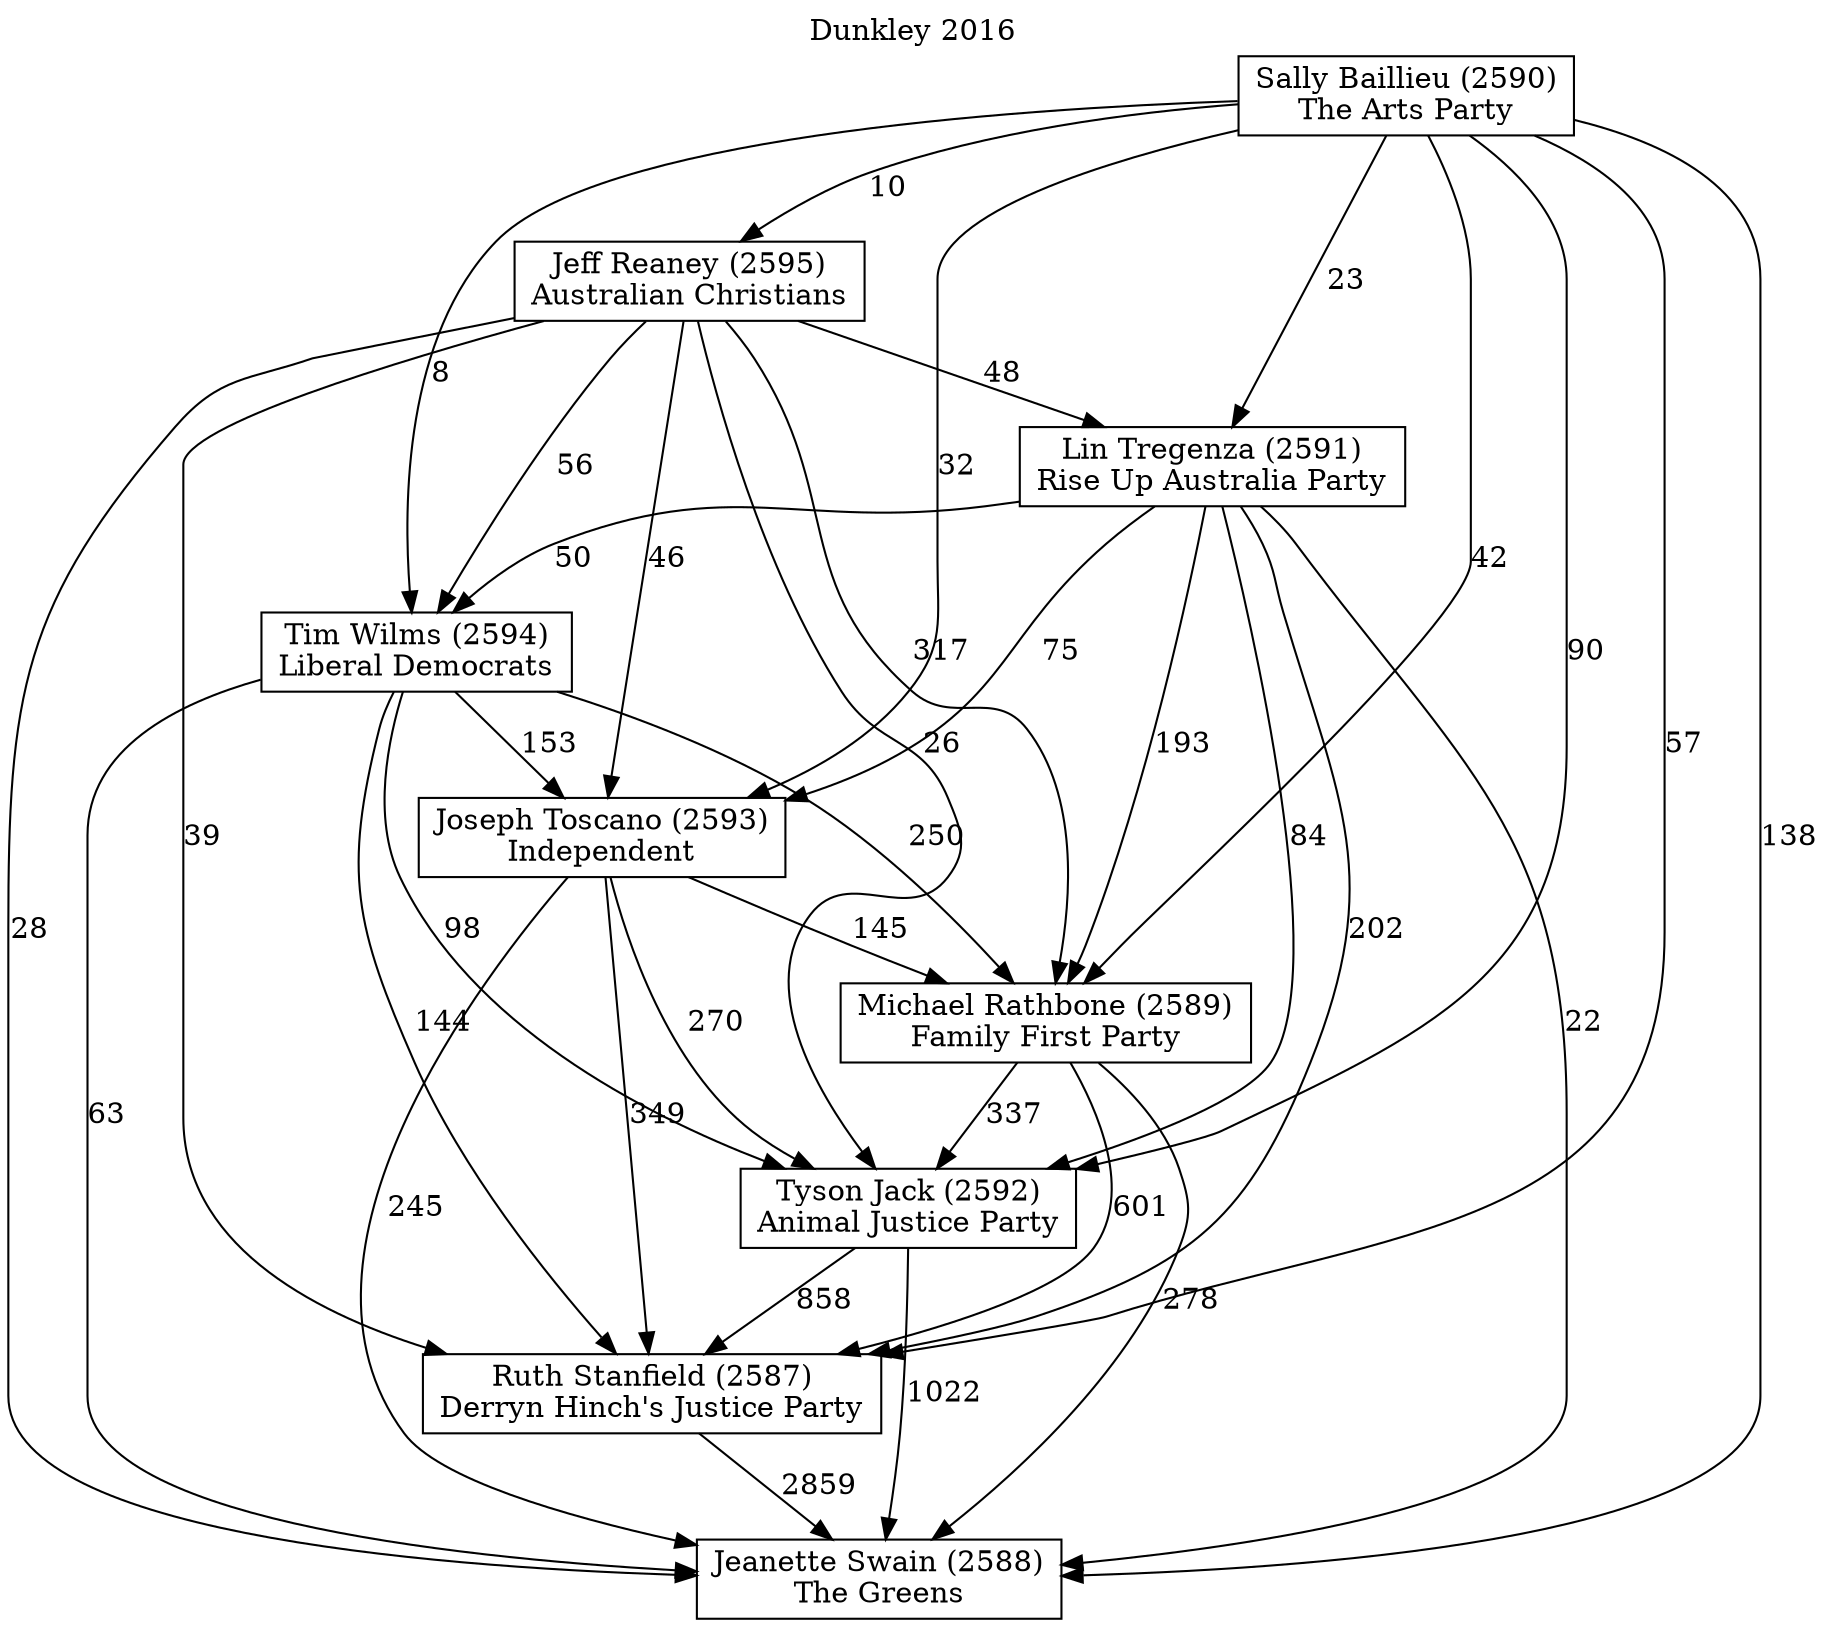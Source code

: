 // House preference flow
digraph "Jeanette Swain (2588)_Dunkley_2016" {
	graph [label="Dunkley 2016" labelloc=t mclimit=10]
	node [shape=box]
	"Jeanette Swain (2588)" [label="Jeanette Swain (2588)
The Greens"]
	"Ruth Stanfield (2587)" [label="Ruth Stanfield (2587)
Derryn Hinch's Justice Party"]
	"Tyson Jack (2592)" [label="Tyson Jack (2592)
Animal Justice Party"]
	"Michael Rathbone (2589)" [label="Michael Rathbone (2589)
Family First Party"]
	"Joseph Toscano (2593)" [label="Joseph Toscano (2593)
Independent"]
	"Tim Wilms (2594)" [label="Tim Wilms (2594)
Liberal Democrats"]
	"Lin Tregenza (2591)" [label="Lin Tregenza (2591)
Rise Up Australia Party"]
	"Jeff Reaney (2595)" [label="Jeff Reaney (2595)
Australian Christians"]
	"Sally Baillieu (2590)" [label="Sally Baillieu (2590)
The Arts Party"]
	"Ruth Stanfield (2587)" -> "Jeanette Swain (2588)" [label=2859]
	"Tyson Jack (2592)" -> "Ruth Stanfield (2587)" [label=858]
	"Michael Rathbone (2589)" -> "Tyson Jack (2592)" [label=337]
	"Joseph Toscano (2593)" -> "Michael Rathbone (2589)" [label=145]
	"Tim Wilms (2594)" -> "Joseph Toscano (2593)" [label=153]
	"Lin Tregenza (2591)" -> "Tim Wilms (2594)" [label=50]
	"Jeff Reaney (2595)" -> "Lin Tregenza (2591)" [label=48]
	"Sally Baillieu (2590)" -> "Jeff Reaney (2595)" [label=10]
	"Tyson Jack (2592)" -> "Jeanette Swain (2588)" [label=1022]
	"Michael Rathbone (2589)" -> "Jeanette Swain (2588)" [label=278]
	"Joseph Toscano (2593)" -> "Jeanette Swain (2588)" [label=245]
	"Tim Wilms (2594)" -> "Jeanette Swain (2588)" [label=63]
	"Lin Tregenza (2591)" -> "Jeanette Swain (2588)" [label=22]
	"Jeff Reaney (2595)" -> "Jeanette Swain (2588)" [label=28]
	"Sally Baillieu (2590)" -> "Jeanette Swain (2588)" [label=138]
	"Sally Baillieu (2590)" -> "Lin Tregenza (2591)" [label=23]
	"Jeff Reaney (2595)" -> "Tim Wilms (2594)" [label=56]
	"Sally Baillieu (2590)" -> "Tim Wilms (2594)" [label=8]
	"Lin Tregenza (2591)" -> "Joseph Toscano (2593)" [label=75]
	"Jeff Reaney (2595)" -> "Joseph Toscano (2593)" [label=46]
	"Sally Baillieu (2590)" -> "Joseph Toscano (2593)" [label=32]
	"Tim Wilms (2594)" -> "Michael Rathbone (2589)" [label=250]
	"Lin Tregenza (2591)" -> "Michael Rathbone (2589)" [label=193]
	"Jeff Reaney (2595)" -> "Michael Rathbone (2589)" [label=317]
	"Sally Baillieu (2590)" -> "Michael Rathbone (2589)" [label=42]
	"Joseph Toscano (2593)" -> "Tyson Jack (2592)" [label=270]
	"Tim Wilms (2594)" -> "Tyson Jack (2592)" [label=98]
	"Lin Tregenza (2591)" -> "Tyson Jack (2592)" [label=84]
	"Jeff Reaney (2595)" -> "Tyson Jack (2592)" [label=26]
	"Sally Baillieu (2590)" -> "Tyson Jack (2592)" [label=90]
	"Michael Rathbone (2589)" -> "Ruth Stanfield (2587)" [label=601]
	"Joseph Toscano (2593)" -> "Ruth Stanfield (2587)" [label=349]
	"Tim Wilms (2594)" -> "Ruth Stanfield (2587)" [label=144]
	"Lin Tregenza (2591)" -> "Ruth Stanfield (2587)" [label=202]
	"Jeff Reaney (2595)" -> "Ruth Stanfield (2587)" [label=39]
	"Sally Baillieu (2590)" -> "Ruth Stanfield (2587)" [label=57]
}
